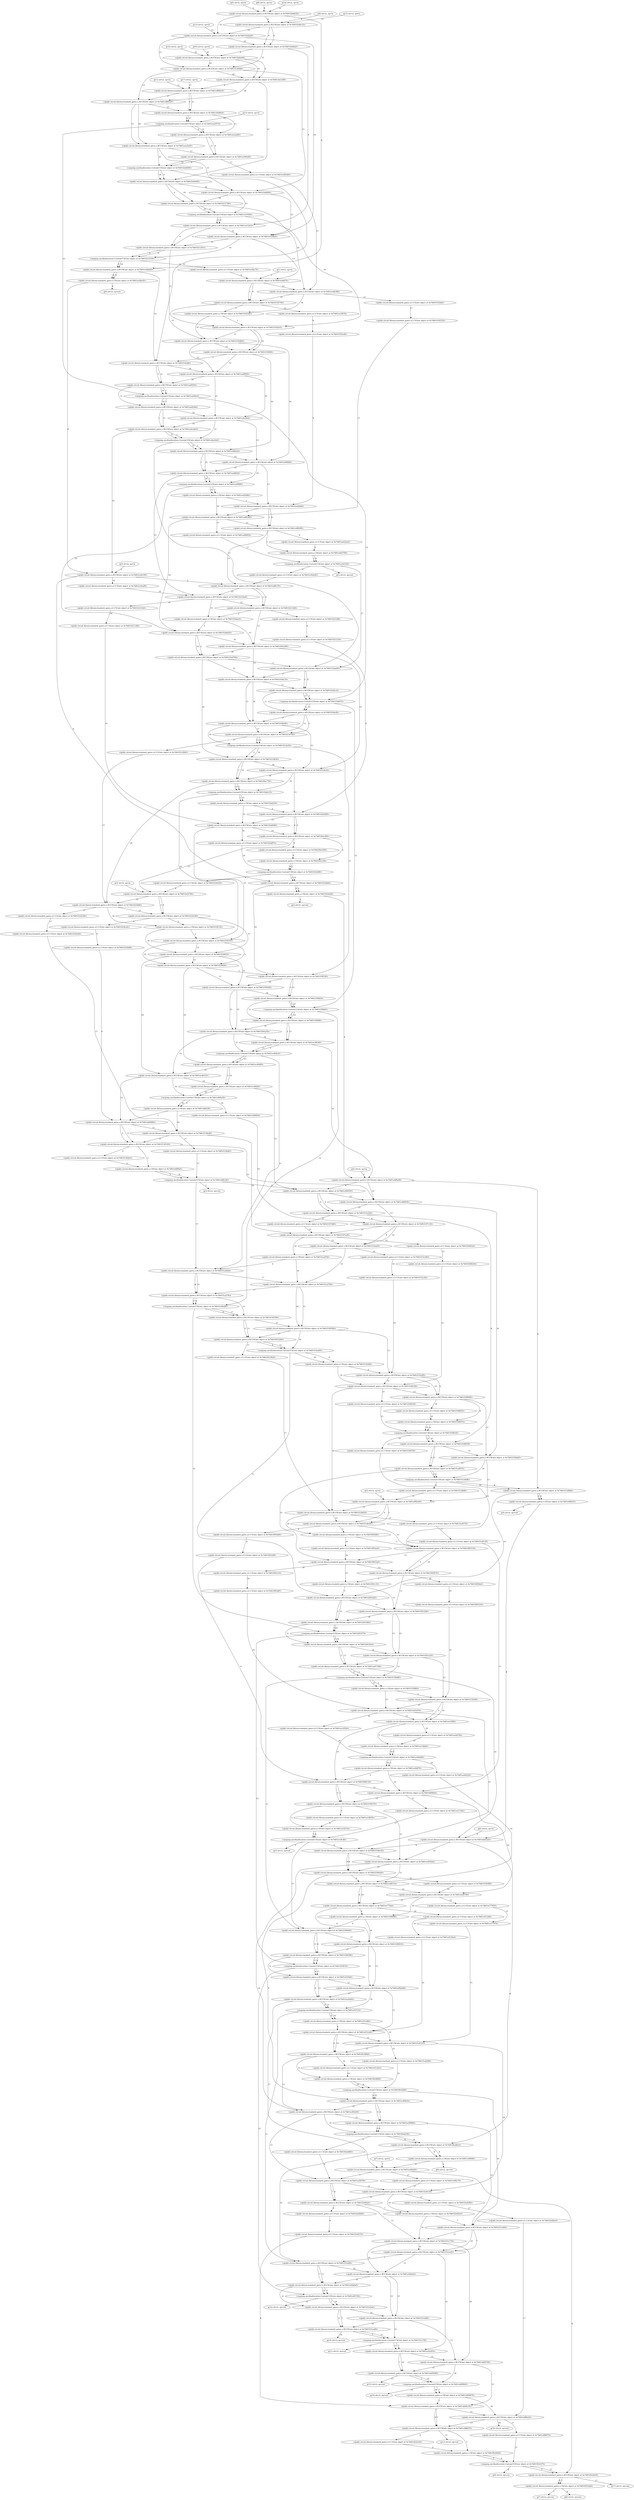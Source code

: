 digraph G {
0 [label="q(0) (d=2), op=in", qubits="0", matrix="None", ancilla=false];
1 [label="q(1) (d=2), op=in", qubits="1", matrix="None", ancilla=false];
2 [label="q(2) (d=2), op=in", qubits="2", matrix="None", ancilla=false];
3 [label="q(3) (d=2), op=in", qubits="3", matrix="None", ancilla=false];
4 [label="q(4) (d=2), op=in", qubits="4", matrix="None", ancilla=false];
5 [label="q(5) (d=2), op=in", qubits="5", matrix="None", ancilla=false];
6 [label="q(6) (d=2), op=in", qubits="6", matrix="None", ancilla=false];
7 [label="q(7) (d=2), op=in", qubits="7", matrix="None", ancilla=false];
8 [label="q(8) (d=2), op=in", qubits="8", matrix="None", ancilla=false];
9 [label="q(9) (d=2), op=in", qubits="9", matrix="None", ancilla=false];
10 [label="q(10) (d=2), op=in", qubits="10", matrix="None", ancilla=false];
11 [label="q(11) (d=2), op=in", qubits="11", matrix="None", ancilla=false];
12 [label="q(12) (d=2), op=in", qubits="12", matrix="None", ancilla=false];
13 [label="q(13) (d=2), op=in", qubits="13", matrix="None", ancilla=false];
14 [label="q(14) (d=2), op=in", qubits="14", matrix="None", ancilla=true];
15 [label="q(15) (d=2), op=in", qubits="15", matrix="None", ancilla=true];
16 [label="q(16) (d=2), op=in", qubits="16", matrix="None", ancilla=true];
17 [label="q(17) (d=2), op=in", qubits="17", matrix="None", ancilla=true];
18 [label="<qiskit.circuit.library.standard_gates.x.RCCXGate object at 0x7fd01f2d4b50>", qubits="0,8,14", matrix="[[0, 1], [-1, 0]]"];
19 [label="<qiskit.circuit.library.standard_gates.x.RCCXGate object at 0x7fd01f2d4c10>", qubits="0,9,15", matrix="[[0, 1], [-1, 0]]"];
20 [label="<qiskit.circuit.library.standard_gates.x.RCCXGate object at 0x7fd01f2d4af0>", qubits="14,15,13", matrix="[[0, 1], [-1, 0]]"];
21 [label="<qiskit.circuit.library.standard_gates.x.RCCXGate object at 0x7fd01f2d4fa0>", qubits="0,9,15", matrix="[[0, 1], [-1, 0]]"];
22 [label="<qiskit.circuit.library.standard_gates.x.RCCXGate object at 0x7fd01f2d4a00>", qubits="0,10,16", matrix="[[0, 1], [-1, 0]]"];
23 [label="<qiskit.circuit.library.standard_gates.x.RCCXGate object at 0x7fd01f1309d0>", qubits="15,16,13", matrix="[[0, 1], [-1, 0]]"];
24 [label="<qiskit.circuit.library.standard_gates.x.RCCXGate object at 0x7fd01efa1280>", qubits="0,10,16", matrix="[[0, 1], [-1, 0]]"];
25 [label="<qiskit.circuit.library.standard_gates.x.RCCXGate object at 0x7fd01ef804c0>", qubits="0,11,17", matrix="[[0, 1], [-1, 0]]"];
26 [label="<qiskit.circuit.library.standard_gates.x.RCCXGate object at 0x7fd01ef802e0>", qubits="16,17,13", matrix="[[0, 1], [-1, 0]]"];
27 [label="<qiskit.circuit.library.standard_gates.x.RCCXGate object at 0x7fd01e9af8e0>", qubits="0,11,17", matrix="[[0, 1], [-1, 0]]"];
28 [label="<unqomp.ancillaallocation.CustomCCXGate object at 0x7fd01eea2070>", qubits="0,17,12", matrix="[[0, 1], [1, 0]]"];
29 [label="<qiskit.circuit.library.standard_gates.x.RCCXGate object at 0x7fd01eea2a90>", qubits="0,11,17", matrix="[[0, 1], [-1, 0]]"];
30 [label="<qiskit.circuit.library.standard_gates.x.RCCXGate object at 0x7fd01eea2b50>", qubits="16,17,13", matrix="[[0, 1], [-1, 0]]"];
31 [label="<qiskit.circuit.library.standard_gates.x.RCCXGate object at 0x7fd01ee963d0>", qubits="0,11,17", matrix="[[0, 1], [-1, 0]]"];
32 [label="<qiskit.circuit.library.standard_gates.u3.U3Gate object at 0x7fd01ee965b0>", qubits="17", matrix="[[0, 1], [1, 0]]"];
33 [label="<unqomp.ancillaallocation.CustomCCXGate object at 0x7fd01f2d4490>", qubits="0,16,11", matrix="[[0, 1], [1, 0]]"];
34 [label="<qiskit.circuit.library.standard_gates.x.RCCXGate object at 0x7fd01f2d49d0>", qubits="0,10,16", matrix="[[0, 1], [-1, 0]]"];
35 [label="<qiskit.circuit.library.standard_gates.x.RCCXGate object at 0x7fd01f2d4b80>", qubits="15,16,13", matrix="[[0, 1], [-1, 0]]"];
36 [label="<qiskit.circuit.library.standard_gates.x.RCCXGate object at 0x7fd01f212790>", qubits="0,10,16", matrix="[[0, 1], [-1, 0]]"];
37 [label="<unqomp.ancillaallocation.CustomCCXGate object at 0x7fd01ee55940>", qubits="0,15,10", matrix="[[0, 1], [1, 0]]"];
38 [label="<qiskit.circuit.library.standard_gates.x.RCCXGate object at 0x7fd01ee55dc0>", qubits="0,9,15", matrix="[[0, 1], [-1, 0]]"];
39 [label="<qiskit.circuit.library.standard_gates.x.RCCXGate object at 0x7fd01ee558e0>", qubits="14,15,13", matrix="[[0, 1], [-1, 0]]"];
40 [label="<qiskit.circuit.library.standard_gates.x.RCCXGate object at 0x7fd01f212f10>", qubits="0,9,15", matrix="[[0, 1], [-1, 0]]"];
41 [label="<unqomp.ancillaallocation.CustomCCXGate object at 0x7fd01f212550>", qubits="0,14,9", matrix="[[0, 1], [1, 0]]"];
42 [label="<qiskit.circuit.library.standard_gates.u3.U3Gate object at 0x7fd01ee4bc70>", qubits="9", matrix="[[0, 1], [1, 0]]"];
43 [label="<qiskit.circuit.library.standard_gates.x.RCCXGate object at 0x7fd01ee4b640>", qubits="0,8,14", matrix="[[0, 1], [-1, 0]]"];
44 [label="<qiskit.circuit.library.standard_gates.x.CXGate object at 0x7fd01ee4be20>", qubits="0,8", matrix="[[0, 1], [1, 0]]"];
45 [label="<qiskit.circuit.library.standard_gates.x.RCCXGate object at 0x7fd01ee4bf70>", qubits="1,9,13", matrix="[[0, 1], [-1, 0]]"];
46 [label="<qiskit.circuit.library.standard_gates.x.RCCXGate object at 0x7fd01ee4b580>", qubits="17,13,16", matrix="[[0, 1], [-1, 0]]"];
47 [label="<qiskit.circuit.library.standard_gates.u3.U3Gate object at 0x7fd01f192fa0>", qubits="17", matrix="[[0, 1], [1, 0]]"];
48 [label="<qiskit.circuit.library.standard_gates.u3.U3Gate object at 0x7fd01f192520>", qubits="17", matrix="[[0, 1], [1, 0]]"];
49 [label="<qiskit.circuit.library.standard_gates.x.RCCXGate object at 0x7fd01f192700>", qubits="1,9,13", matrix="[[0, 1], [-1, 0]]"];
50 [label="<qiskit.circuit.library.standard_gates.u3.U3Gate object at 0x7fd01ea1f070>", qubits="9", matrix="[[0, 1], [1, 0]]"];
51 [label="<qiskit.circuit.library.standard_gates.u3.U3Gate object at 0x7fd01f192cd0>", qubits="9", matrix="[[0, 1], [1, 0]]"];
52 [label="<qiskit.circuit.library.standard_gates.x.CXGate object at 0x7fd01f1923a0>", qubits="1,16", matrix="[[0, 1], [1, 0]]"];
53 [label="<qiskit.circuit.library.standard_gates.x.RCCXGate object at 0x7fd01f192dc0>", qubits="1,10,15", matrix="[[0, 1], [-1, 0]]"];
54 [label="<qiskit.circuit.library.standard_gates.x.RCCXGate object at 0x7fd01f1928b0>", qubits="16,15,13", matrix="[[0, 1], [-1, 0]]"];
55 [label="<qiskit.circuit.library.standard_gates.x.RCCXGate object at 0x7fd01f192fd0>", qubits="1,10,15", matrix="[[0, 1], [-1, 0]]"];
56 [label="<qiskit.circuit.library.standard_gates.x.RCCXGate object at 0x7fd01f192df0>", qubits="1,11,14", matrix="[[0, 1], [-1, 0]]"];
57 [label="<qiskit.circuit.library.standard_gates.x.RCCXGate object at 0x7fd01ea0f850>", qubits="15,14,13", matrix="[[0, 1], [-1, 0]]"];
58 [label="<qiskit.circuit.library.standard_gates.x.RCCXGate object at 0x7fd01ea0f550>", qubits="1,11,14", matrix="[[0, 1], [-1, 0]]"];
59 [label="<unqomp.ancillaallocation.CustomCCXGate object at 0x7fd01ea0fdc0>", qubits="1,14,12", matrix="[[0, 1], [1, 0]]"];
60 [label="<qiskit.circuit.library.standard_gates.x.RCCXGate object at 0x7fd01ea0f3d0>", qubits="1,11,14", matrix="[[0, 1], [-1, 0]]"];
61 [label="<qiskit.circuit.library.standard_gates.x.RCCXGate object at 0x7fd01edec6a0>", qubits="15,14,13", matrix="[[0, 1], [-1, 0]]"];
62 [label="<qiskit.circuit.library.standard_gates.x.RCCXGate object at 0x7fd01edec8e0>", qubits="1,11,14", matrix="[[0, 1], [-1, 0]]"];
63 [label="<unqomp.ancillaallocation.CustomCCXGate object at 0x7fd01edec0a0>", qubits="1,15,11", matrix="[[0, 1], [1, 0]]"];
64 [label="<qiskit.circuit.library.standard_gates.x.RCCXGate object at 0x7fd01eb8fe20>", qubits="1,10,15", matrix="[[0, 1], [-1, 0]]"];
65 [label="<qiskit.circuit.library.standard_gates.x.RCCXGate object at 0x7fd01eb8fb80>", qubits="16,15,13", matrix="[[0, 1], [-1, 0]]"];
66 [label="<qiskit.circuit.library.standard_gates.x.RCCXGate object at 0x7fd01ea0f820>", qubits="1,10,15", matrix="[[0, 1], [-1, 0]]"];
67 [label="<unqomp.ancillaallocation.CustomCCXGate object at 0x7fd01ea0f880>", qubits="1,16,10", matrix="[[0, 1], [1, 0]]"];
68 [label="<qiskit.circuit.library.standard_gates.x.CXGate object at 0x7fd01ee62b80>", qubits="1,16", matrix="[[0, 1], [1, 0]]"];
69 [label="<qiskit.circuit.library.standard_gates.x.RCCXGate object at 0x7fd01ee62bb0>", qubits="1,9,13", matrix="[[0, 1], [-1, 0]]"];
70 [label="<qiskit.circuit.library.standard_gates.x.RCCXGate object at 0x7fd01edf6340>", qubits="17,13,16", matrix="[[0, 1], [-1, 0]]"];
71 [label="<qiskit.circuit.library.standard_gates.u3.U3Gate object at 0x7fd01edf6850>", qubits="17", matrix="[[0, 1], [1, 0]]"];
72 [label="<qiskit.circuit.library.standard_gates.x.RCCXGate object at 0x7fd01edf6280>", qubits="1,9,13", matrix="[[0, 1], [-1, 0]]"];
73 [label="<qiskit.circuit.library.standard_gates.u3.U3Gate object at 0x7fd01ee62ee0>", qubits="9", matrix="[[0, 1], [1, 0]]"];
74 [label="<qiskit.circuit.library.standard_gates.x.CXGate object at 0x7fd01ee62700>", qubits="1,9", matrix="[[0, 1], [1, 0]]"];
75 [label="<unqomp.ancillaallocation.CustomCCXGate object at 0x7fd01ec0e520>", qubits="1,17,9", matrix="[[0, 1], [1, 0]]"];
76 [label="<qiskit.circuit.library.standard_gates.u3.U3Gate object at 0x7fd01ec0eb20>", qubits="9", matrix="[[0, 1], [1, 0]]"];
77 [label="<qiskit.circuit.library.standard_gates.x.RCCXGate object at 0x7fd01ec0e1f0>", qubits="2,8,14", matrix="[[0, 1], [-1, 0]]"];
78 [label="<qiskit.circuit.library.standard_gates.u3.U3Gate object at 0x7fd01ec0eaf0>", qubits="14", matrix="[[0, 1], [1, 0]]"];
79 [label="<qiskit.circuit.library.standard_gates.x.RCCXGate object at 0x7fd01edf6c70>", qubits="2,9,13", matrix="[[0, 1], [-1, 0]]"];
80 [label="<qiskit.circuit.library.standard_gates.x.RCCXGate object at 0x7fd01f2216a0>", qubits="14,13,15", matrix="[[0, 1], [-1, 0]]"];
81 [label="<qiskit.circuit.library.standard_gates.u3.U3Gate object at 0x7fd01f2215e0>", qubits="14", matrix="[[0, 1], [1, 0]]"];
82 [label="<qiskit.circuit.library.standard_gates.u3.U3Gate object at 0x7fd01f221340>", qubits="14", matrix="[[0, 1], [1, 0]]"];
83 [label="<qiskit.circuit.library.standard_gates.x.RCCXGate object at 0x7fd01f2213d0>", qubits="2,9,13", matrix="[[0, 1], [-1, 0]]"];
84 [label="<qiskit.circuit.library.standard_gates.u3.U3Gate object at 0x7fd01f221df0>", qubits="9", matrix="[[0, 1], [1, 0]]"];
85 [label="<qiskit.circuit.library.standard_gates.u3.U3Gate object at 0x7fd01f221250>", qubits="9", matrix="[[0, 1], [1, 0]]"];
86 [label="<qiskit.circuit.library.standard_gates.x.CXGate object at 0x7fd01f1bdac0>", qubits="2,15", matrix="[[0, 1], [1, 0]]"];
87 [label="<qiskit.circuit.library.standard_gates.x.RCCXGate object at 0x7fd01f1bdb20>", qubits="2,10,16", matrix="[[0, 1], [-1, 0]]"];
88 [label="<qiskit.circuit.library.standard_gates.x.RCCXGate object at 0x7fd01f20a580>", qubits="15,16,13", matrix="[[0, 1], [-1, 0]]"];
89 [label="<qiskit.circuit.library.standard_gates.x.RCCXGate object at 0x7fd01f1bd700>", qubits="2,10,16", matrix="[[0, 1], [-1, 0]]"];
90 [label="<qiskit.circuit.library.standard_gates.x.RCCXGate object at 0x7fd01f1bda90>", qubits="2,11,17", matrix="[[0, 1], [-1, 0]]"];
91 [label="<qiskit.circuit.library.standard_gates.x.RCCXGate object at 0x7fd01f1bdc10>", qubits="16,17,13", matrix="[[0, 1], [-1, 0]]"];
92 [label="<qiskit.circuit.library.standard_gates.x.RCCXGate object at 0x7fd01f1bd1c0>", qubits="2,11,17", matrix="[[0, 1], [-1, 0]]"];
93 [label="<unqomp.ancillaallocation.CustomCCXGate object at 0x7fd01f1fd970>", qubits="2,17,12", matrix="[[0, 1], [1, 0]]"];
94 [label="<qiskit.circuit.library.standard_gates.x.RCCXGate object at 0x7fd01f1fdc40>", qubits="2,11,17", matrix="[[0, 1], [-1, 0]]"];
95 [label="<qiskit.circuit.library.standard_gates.x.RCCXGate object at 0x7fd01f1fda00>", qubits="16,17,13", matrix="[[0, 1], [-1, 0]]"];
96 [label="<qiskit.circuit.library.standard_gates.x.RCCXGate object at 0x7fd01f21d760>", qubits="2,11,17", matrix="[[0, 1], [-1, 0]]"];
97 [label="<qiskit.circuit.library.standard_gates.u3.U3Gate object at 0x7fd01f21d940>", qubits="17", matrix="[[0, 1], [1, 0]]"];
98 [label="<unqomp.ancillaallocation.CustomCCXGate object at 0x7fd01f21da30>", qubits="2,16,11", matrix="[[0, 1], [1, 0]]"];
99 [label="<qiskit.circuit.library.standard_gates.x.RCCXGate object at 0x7fd01f21db50>", qubits="2,10,16", matrix="[[0, 1], [-1, 0]]"];
100 [label="<qiskit.circuit.library.standard_gates.x.RCCXGate object at 0x7fd01f21de20>", qubits="15,16,13", matrix="[[0, 1], [-1, 0]]"];
101 [label="<qiskit.circuit.library.standard_gates.x.RCCXGate object at 0x7fd01f0ec730>", qubits="2,10,16", matrix="[[0, 1], [-1, 0]]"];
102 [label="<unqomp.ancillaallocation.CustomCCXGate object at 0x7fd01f2ddc10>", qubits="2,15,10", matrix="[[0, 1], [1, 0]]"];
103 [label="<qiskit.circuit.library.standard_gates.x.CXGate object at 0x7fd01f2dd250>", qubits="2,15", matrix="[[0, 1], [1, 0]]"];
104 [label="<qiskit.circuit.library.standard_gates.x.RCCXGate object at 0x7fd01f2dd280>", qubits="2,9,13", matrix="[[0, 1], [-1, 0]]"];
105 [label="<qiskit.circuit.library.standard_gates.x.RCCXGate object at 0x7fd01f2dd940>", qubits="14,13,15", matrix="[[0, 1], [-1, 0]]"];
106 [label="<qiskit.circuit.library.standard_gates.u3.U3Gate object at 0x7fd01f2ddf70>", qubits="14", matrix="[[0, 1], [1, 0]]"];
107 [label="<qiskit.circuit.library.standard_gates.x.RCCXGate object at 0x7fd01f0ec460>", qubits="2,9,13", matrix="[[0, 1], [-1, 0]]"];
108 [label="<qiskit.circuit.library.standard_gates.u3.U3Gate object at 0x7fd01f0ec040>", qubits="9", matrix="[[0, 1], [1, 0]]"];
109 [label="<qiskit.circuit.library.standard_gates.x.CXGate object at 0x7fd01f0ece50>", qubits="2,9", matrix="[[0, 1], [1, 0]]"];
110 [label="<unqomp.ancillaallocation.CustomCCXGate object at 0x7fd01f224280>", qubits="2,14,9", matrix="[[0, 1], [1, 0]]"];
111 [label="<qiskit.circuit.library.standard_gates.u3.U3Gate object at 0x7fd01f224220>", qubits="9", matrix="[[0, 1], [1, 0]]"];
112 [label="<qiskit.circuit.library.standard_gates.x.RCCXGate object at 0x7fd01f224bb0>", qubits="2,8,14", matrix="[[0, 1], [-1, 0]]"];
113 [label="<qiskit.circuit.library.standard_gates.x.CXGate object at 0x7fd01f224af0>", qubits="2,8", matrix="[[0, 1], [1, 0]]"];
114 [label="<qiskit.circuit.library.standard_gates.x.RCCXGate object at 0x7fd01f224760>", qubits="3,9,13", matrix="[[0, 1], [-1, 0]]"];
115 [label="<qiskit.circuit.library.standard_gates.x.RCCXGate object at 0x7fd01f224f40>", qubits="17,13,16", matrix="[[0, 1], [-1, 0]]"];
116 [label="<qiskit.circuit.library.standard_gates.u3.U3Gate object at 0x7fd01f224160>", qubits="17", matrix="[[0, 1], [1, 0]]"];
117 [label="<qiskit.circuit.library.standard_gates.u3.U3Gate object at 0x7fd01f224eb0>", qubits="17", matrix="[[0, 1], [1, 0]]"];
118 [label="<qiskit.circuit.library.standard_gates.x.RCCXGate object at 0x7fd01f224190>", qubits="3,9,13", matrix="[[0, 1], [-1, 0]]"];
119 [label="<qiskit.circuit.library.standard_gates.u3.U3Gate object at 0x7fd01f224ca0>", qubits="9", matrix="[[0, 1], [1, 0]]"];
120 [label="<qiskit.circuit.library.standard_gates.u3.U3Gate object at 0x7fd01f224df0>", qubits="9", matrix="[[0, 1], [1, 0]]"];
121 [label="<qiskit.circuit.library.standard_gates.x.CXGate object at 0x7fd01f1f9130>", qubits="3,16", matrix="[[0, 1], [1, 0]]"];
122 [label="<qiskit.circuit.library.standard_gates.x.RCCXGate object at 0x7fd01f1f9310>", qubits="3,10,15", matrix="[[0, 1], [-1, 0]]"];
123 [label="<qiskit.circuit.library.standard_gates.x.RCCXGate object at 0x7fd01f1f9f10>", qubits="16,15,13", matrix="[[0, 1], [-1, 0]]"];
124 [label="<qiskit.circuit.library.standard_gates.x.RCCXGate object at 0x7fd01f1f9400>", qubits="3,10,15", matrix="[[0, 1], [-1, 0]]"];
125 [label="<qiskit.circuit.library.standard_gates.x.RCCXGate object at 0x7fd01f1f9190>", qubits="3,11,14", matrix="[[0, 1], [-1, 0]]"];
126 [label="<qiskit.circuit.library.standard_gates.x.RCCXGate object at 0x7fd01f1f9340>", qubits="15,14,13", matrix="[[0, 1], [-1, 0]]"];
127 [label="<qiskit.circuit.library.standard_gates.x.RCCXGate object at 0x7fd01f1f9430>", qubits="3,11,14", matrix="[[0, 1], [-1, 0]]"];
128 [label="<unqomp.ancillaallocation.CustomCCXGate object at 0x7fd01f1f9bb0>", qubits="3,14,12", matrix="[[0, 1], [1, 0]]"];
129 [label="<qiskit.circuit.library.standard_gates.x.RCCXGate object at 0x7fd01f1f9df0>", qubits="3,11,14", matrix="[[0, 1], [-1, 0]]"];
130 [label="<qiskit.circuit.library.standard_gates.x.RCCXGate object at 0x7fd01f292a30>", qubits="15,14,13", matrix="[[0, 1], [-1, 0]]"];
131 [label="<qiskit.circuit.library.standard_gates.x.RCCXGate object at 0x7fd01ec46340>", qubits="3,11,14", matrix="[[0, 1], [-1, 0]]"];
132 [label="<unqomp.ancillaallocation.CustomCCXGate object at 0x7fd01ec464c0>", qubits="3,15,11", matrix="[[0, 1], [1, 0]]"];
133 [label="<qiskit.circuit.library.standard_gates.x.RCCXGate object at 0x7fd01ec46df0>", qubits="3,10,15", matrix="[[0, 1], [-1, 0]]"];
134 [label="<qiskit.circuit.library.standard_gates.x.RCCXGate object at 0x7fd01ec46310>", qubits="16,15,13", matrix="[[0, 1], [-1, 0]]"];
135 [label="<qiskit.circuit.library.standard_gates.x.RCCXGate object at 0x7fd01ec46fa0>", qubits="3,10,15", matrix="[[0, 1], [-1, 0]]"];
136 [label="<unqomp.ancillaallocation.CustomCCXGate object at 0x7fd01efd9a30>", qubits="3,16,10", matrix="[[0, 1], [1, 0]]"];
137 [label="<qiskit.circuit.library.standard_gates.u3.U3Gate object at 0x7fd01efd9850>", qubits="10", matrix="[[0, 1], [1, 0]]"];
138 [label="<qiskit.circuit.library.standard_gates.x.CXGate object at 0x7fd01efd91f0>", qubits="3,16", matrix="[[0, 1], [1, 0]]"];
139 [label="<qiskit.circuit.library.standard_gates.x.RCCXGate object at 0x7fd01efd9460>", qubits="3,9,13", matrix="[[0, 1], [-1, 0]]"];
140 [label="<qiskit.circuit.library.standard_gates.x.RCCXGate object at 0x7fd01f158c40>", qubits="17,13,16", matrix="[[0, 1], [-1, 0]]"];
141 [label="<qiskit.circuit.library.standard_gates.u3.U3Gate object at 0x7fd01f158af0>", qubits="17", matrix="[[0, 1], [1, 0]]"];
142 [label="<qiskit.circuit.library.standard_gates.x.RCCXGate object at 0x7fd01f158100>", qubits="3,9,13", matrix="[[0, 1], [-1, 0]]"];
143 [label="<qiskit.circuit.library.standard_gates.u3.U3Gate object at 0x7fd01f130dc0>", qubits="9", matrix="[[0, 1], [1, 0]]"];
144 [label="<qiskit.circuit.library.standard_gates.x.CXGate object at 0x7fd01efd9fa0>", qubits="3,9", matrix="[[0, 1], [1, 0]]"];
145 [label="<unqomp.ancillaallocation.CustomCCXGate object at 0x7fd01efd9c40>", qubits="3,17,9", matrix="[[0, 1], [1, 0]]"];
146 [label="<qiskit.circuit.library.standard_gates.x.RCCXGate object at 0x7fd01efd9a00>", qubits="4,8,14", matrix="[[0, 1], [-1, 0]]"];
147 [label="<qiskit.circuit.library.standard_gates.x.RCCXGate object at 0x7fd01efd9550>", qubits="4,9,15", matrix="[[0, 1], [-1, 0]]"];
148 [label="<qiskit.circuit.library.standard_gates.x.RCCXGate object at 0x7fd01efd9430>", qubits="14,15,13", matrix="[[0, 1], [-1, 0]]"];
149 [label="<qiskit.circuit.library.standard_gates.x.RCCXGate object at 0x7fd01f15e5b0>", qubits="4,9,15", matrix="[[0, 1], [-1, 0]]"];
150 [label="<qiskit.circuit.library.standard_gates.u3.U3Gate object at 0x7fd01f197d00>", qubits="15", matrix="[[0, 1], [1, 0]]"];
151 [label="<qiskit.circuit.library.standard_gates.x.RCCXGate object at 0x7fd01f197130>", qubits="4,10,13", matrix="[[0, 1], [-1, 0]]"];
152 [label="<qiskit.circuit.library.standard_gates.x.RCCXGate object at 0x7fd01f197a30>", qubits="15,13,16", matrix="[[0, 1], [-1, 0]]"];
153 [label="<qiskit.circuit.library.standard_gates.u3.U3Gate object at 0x7fd01f2085e0>", qubits="15", matrix="[[0, 1], [1, 0]]"];
154 [label="<qiskit.circuit.library.standard_gates.u3.U3Gate object at 0x7fd01f208220>", qubits="15", matrix="[[0, 1], [1, 0]]"];
155 [label="<qiskit.circuit.library.standard_gates.x.RCCXGate object at 0x7fd01f15edc0>", qubits="4,10,13", matrix="[[0, 1], [-1, 0]]"];
156 [label="<qiskit.circuit.library.standard_gates.u3.U3Gate object at 0x7fd01f15e340>", qubits="10", matrix="[[0, 1], [1, 0]]"];
157 [label="<qiskit.circuit.library.standard_gates.u3.U3Gate object at 0x7fd01f15ec40>", qubits="10", matrix="[[0, 1], [1, 0]]"];
158 [label="<qiskit.circuit.library.standard_gates.x.CXGate object at 0x7fd01f1a2550>", qubits="4,16", matrix="[[0, 1], [1, 0]]"];
159 [label="<qiskit.circuit.library.standard_gates.x.RCCXGate object at 0x7fd01f1a2820>", qubits="4,11,17", matrix="[[0, 1], [-1, 0]]"];
160 [label="<qiskit.circuit.library.standard_gates.x.RCCXGate object at 0x7fd01f1a2700>", qubits="16,17,13", matrix="[[0, 1], [-1, 0]]"];
161 [label="<qiskit.circuit.library.standard_gates.x.RCCXGate object at 0x7fd01f1a27f0>", qubits="4,11,17", matrix="[[0, 1], [-1, 0]]"];
162 [label="<unqomp.ancillaallocation.CustomCCXGate object at 0x7fd01f140e80>", qubits="4,17,12", matrix="[[0, 1], [1, 0]]"];
163 [label="<qiskit.circuit.library.standard_gates.x.RCCXGate object at 0x7fd01f140160>", qubits="4,11,17", matrix="[[0, 1], [-1, 0]]"];
164 [label="<qiskit.circuit.library.standard_gates.x.RCCXGate object at 0x7fd01f1405b0>", qubits="16,17,13", matrix="[[0, 1], [-1, 0]]"];
165 [label="<qiskit.circuit.library.standard_gates.x.RCCXGate object at 0x7fd01f0332b0>", qubits="4,11,17", matrix="[[0, 1], [-1, 0]]"];
166 [label="<qiskit.circuit.library.standard_gates.u3.U3Gate object at 0x7fd01f033820>", qubits="17", matrix="[[0, 1], [1, 0]]"];
167 [label="<unqomp.ancillaallocation.CustomCCXGate object at 0x7fd01f142a00>", qubits="4,16,11", matrix="[[0, 1], [1, 0]]"];
168 [label="<qiskit.circuit.library.standard_gates.x.CXGate object at 0x7fd01f142fd0>", qubits="4,16", matrix="[[0, 1], [1, 0]]"];
169 [label="<qiskit.circuit.library.standard_gates.x.RCCXGate object at 0x7fd01f142df0>", qubits="4,10,13", matrix="[[0, 1], [-1, 0]]"];
170 [label="<qiskit.circuit.library.standard_gates.x.RCCXGate object at 0x7fd01f168160>", qubits="15,13,16", matrix="[[0, 1], [-1, 0]]"];
171 [label="<qiskit.circuit.library.standard_gates.u3.U3Gate object at 0x7fd01f168550>", qubits="15", matrix="[[0, 1], [1, 0]]"];
172 [label="<qiskit.circuit.library.standard_gates.x.RCCXGate object at 0x7fd01f168940>", qubits="4,10,13", matrix="[[0, 1], [-1, 0]]"];
173 [label="<qiskit.circuit.library.standard_gates.u3.U3Gate object at 0x7fd01f168850>", qubits="10", matrix="[[0, 1], [1, 0]]"];
174 [label="<qiskit.circuit.library.standard_gates.x.CXGate object at 0x7fd01f168970>", qubits="4,10", matrix="[[0, 1], [1, 0]]"];
175 [label="<unqomp.ancillaallocation.CustomCCXGate object at 0x7fd01f168e50>", qubits="4,15,10", matrix="[[0, 1], [1, 0]]"];
176 [label="<qiskit.circuit.library.standard_gates.u3.U3Gate object at 0x7fd01f1687f0>", qubits="10", matrix="[[0, 1], [1, 0]]"];
177 [label="<qiskit.circuit.library.standard_gates.x.RCCXGate object at 0x7fd01f168430>", qubits="4,9,15", matrix="[[0, 1], [-1, 0]]"];
178 [label="<qiskit.circuit.library.standard_gates.x.RCCXGate object at 0x7fd01f168a60>", qubits="14,15,13", matrix="[[0, 1], [-1, 0]]"];
179 [label="<qiskit.circuit.library.standard_gates.x.RCCXGate object at 0x7fd01f1a9070>", qubits="4,9,15", matrix="[[0, 1], [-1, 0]]"];
180 [label="<unqomp.ancillaallocation.CustomCCXGate object at 0x7fd01f12db80>", qubits="4,14,9", matrix="[[0, 1], [1, 0]]"];
181 [label="<qiskit.circuit.library.standard_gates.u3.U3Gate object at 0x7fd01f12dfd0>", qubits="9", matrix="[[0, 1], [1, 0]]"];
182 [label="<qiskit.circuit.library.standard_gates.x.RCCXGate object at 0x7fd01f12d8b0>", qubits="4,8,14", matrix="[[0, 1], [-1, 0]]"];
183 [label="<qiskit.circuit.library.standard_gates.x.CXGate object at 0x7fd01ef6bf10>", qubits="4,8", matrix="[[0, 1], [1, 0]]"];
184 [label="<qiskit.circuit.library.standard_gates.x.RCCXGate object at 0x7fd01ef6beb0>", qubits="5,9,13", matrix="[[0, 1], [-1, 0]]"];
185 [label="<qiskit.circuit.library.standard_gates.x.RCCXGate object at 0x7fd01f158d30>", qubits="17,13,16", matrix="[[0, 1], [-1, 0]]"];
186 [label="<qiskit.circuit.library.standard_gates.u3.U3Gate object at 0x7fd01f1a9370>", qubits="17", matrix="[[0, 1], [1, 0]]"];
187 [label="<qiskit.circuit.library.standard_gates.u3.U3Gate object at 0x7fd01f1a9130>", qubits="17", matrix="[[0, 1], [1, 0]]"];
188 [label="<qiskit.circuit.library.standard_gates.x.RCCXGate object at 0x7fd01f1a9cd0>", qubits="5,9,13", matrix="[[0, 1], [-1, 0]]"];
189 [label="<qiskit.circuit.library.standard_gates.u3.U3Gate object at 0x7fd01f0f3bb0>", qubits="9", matrix="[[0, 1], [1, 0]]"];
190 [label="<qiskit.circuit.library.standard_gates.u3.U3Gate object at 0x7fd01f0f3a90>", qubits="9", matrix="[[0, 1], [1, 0]]"];
191 [label="<qiskit.circuit.library.standard_gates.x.CXGate object at 0x7fd01f0f3fd0>", qubits="5,16", matrix="[[0, 1], [1, 0]]"];
192 [label="<qiskit.circuit.library.standard_gates.u3.U3Gate object at 0x7fd01f0f3ee0>", qubits="16", matrix="[[0, 1], [1, 0]]"];
193 [label="<qiskit.circuit.library.standard_gates.x.RCCXGate object at 0x7fd01f0f3130>", qubits="5,10,13", matrix="[[0, 1], [-1, 0]]"];
194 [label="<qiskit.circuit.library.standard_gates.x.RCCXGate object at 0x7fd01f0f33a0>", qubits="16,13,15", matrix="[[0, 1], [-1, 0]]"];
195 [label="<qiskit.circuit.library.standard_gates.u3.U3Gate object at 0x7fd01f0f3c10>", qubits="16", matrix="[[0, 1], [1, 0]]"];
196 [label="<qiskit.circuit.library.standard_gates.u3.U3Gate object at 0x7fd01f0f3af0>", qubits="16", matrix="[[0, 1], [1, 0]]"];
197 [label="<qiskit.circuit.library.standard_gates.x.RCCXGate object at 0x7fd01f0f3970>", qubits="5,10,13", matrix="[[0, 1], [-1, 0]]"];
198 [label="<qiskit.circuit.library.standard_gates.u3.U3Gate object at 0x7fd01f0f36a0>", qubits="10", matrix="[[0, 1], [1, 0]]"];
199 [label="<qiskit.circuit.library.standard_gates.u3.U3Gate object at 0x7fd01f0f3250>", qubits="10", matrix="[[0, 1], [1, 0]]"];
200 [label="<qiskit.circuit.library.standard_gates.x.CXGate object at 0x7fd01f291c10>", qubits="5,15", matrix="[[0, 1], [1, 0]]"];
201 [label="<qiskit.circuit.library.standard_gates.x.RCCXGate object at 0x7fd01f291b20>", qubits="5,11,14", matrix="[[0, 1], [-1, 0]]"];
202 [label="<qiskit.circuit.library.standard_gates.x.RCCXGate object at 0x7fd01f291430>", qubits="15,14,13", matrix="[[0, 1], [-1, 0]]"];
203 [label="<qiskit.circuit.library.standard_gates.x.RCCXGate object at 0x7fd01f291940>", qubits="5,11,14", matrix="[[0, 1], [-1, 0]]"];
204 [label="<unqomp.ancillaallocation.CustomCCXGate object at 0x7fd01f261670>", qubits="5,14,12", matrix="[[0, 1], [1, 0]]"];
205 [label="<qiskit.circuit.library.standard_gates.x.RCCXGate object at 0x7fd01f261be0>", qubits="5,11,14", matrix="[[0, 1], [-1, 0]]"];
206 [label="<qiskit.circuit.library.standard_gates.x.RCCXGate object at 0x7fd01f261a30>", qubits="15,14,13", matrix="[[0, 1], [-1, 0]]"];
207 [label="<qiskit.circuit.library.standard_gates.x.RCCXGate object at 0x7fd01ee01790>", qubits="5,11,14", matrix="[[0, 1], [-1, 0]]"];
208 [label="<unqomp.ancillaallocation.CustomCCXGate object at 0x7fd01f150b80>", qubits="5,15,11", matrix="[[0, 1], [1, 0]]"];
209 [label="<qiskit.circuit.library.standard_gates.x.CXGate object at 0x7fd01f1508b0>", qubits="5,15", matrix="[[0, 1], [1, 0]]"];
210 [label="<qiskit.circuit.library.standard_gates.x.RCCXGate object at 0x7fd01f150340>", qubits="5,10,13", matrix="[[0, 1], [-1, 0]]"];
211 [label="<qiskit.circuit.library.standard_gates.x.RCCXGate object at 0x7fd01ee01670>", qubits="16,13,15", matrix="[[0, 1], [-1, 0]]"];
212 [label="<qiskit.circuit.library.standard_gates.u3.U3Gate object at 0x7fd01ee165b0>", qubits="16", matrix="[[0, 1], [1, 0]]"];
213 [label="<qiskit.circuit.library.standard_gates.x.RCCXGate object at 0x7fd01ee16f40>", qubits="5,10,13", matrix="[[0, 1], [-1, 0]]"];
214 [label="<qiskit.circuit.library.standard_gates.u3.U3Gate object at 0x7fd01ee0d760>", qubits="10", matrix="[[0, 1], [1, 0]]"];
215 [label="<qiskit.circuit.library.standard_gates.x.CXGate object at 0x7fd01ee16bb0>", qubits="5,10", matrix="[[0, 1], [1, 0]]"];
216 [label="<unqomp.ancillaallocation.CustomCCXGate object at 0x7fd01ee6d6d0>", qubits="5,16,10", matrix="[[0, 1], [1, 0]]"];
217 [label="<qiskit.circuit.library.standard_gates.u3.U3Gate object at 0x7fd01ee6d220>", qubits="10", matrix="[[0, 1], [1, 0]]"];
218 [label="<qiskit.circuit.library.standard_gates.x.CXGate object at 0x7fd01ee6df70>", qubits="5,16", matrix="[[0, 1], [1, 0]]"];
219 [label="<qiskit.circuit.library.standard_gates.x.RCCXGate object at 0x7fd01f0f9130>", qubits="5,9,13", matrix="[[0, 1], [-1, 0]]"];
220 [label="<qiskit.circuit.library.standard_gates.x.RCCXGate object at 0x7fd01f0f9850>", qubits="17,13,16", matrix="[[0, 1], [-1, 0]]"];
221 [label="<qiskit.circuit.library.standard_gates.u3.U3Gate object at 0x7fd01ee37eb0>", qubits="17", matrix="[[0, 1], [1, 0]]"];
222 [label="<qiskit.circuit.library.standard_gates.x.RCCXGate object at 0x7fd01f190370>", qubits="5,9,13", matrix="[[0, 1], [-1, 0]]"];
223 [label="<qiskit.circuit.library.standard_gates.u3.U3Gate object at 0x7fd01ee3fb50>", qubits="9", matrix="[[0, 1], [1, 0]]"];
224 [label="<qiskit.circuit.library.standard_gates.x.CXGate object at 0x7fd01ee3f310>", qubits="5,9", matrix="[[0, 1], [1, 0]]"];
225 [label="<unqomp.ancillaallocation.CustomCCXGate object at 0x7fd01ee3fc40>", qubits="5,17,9", matrix="[[0, 1], [1, 0]]"];
226 [label="<qiskit.circuit.library.standard_gates.x.RCCXGate object at 0x7fd01ebd52e0>", qubits="6,8,14", matrix="[[0, 1], [-1, 0]]"];
227 [label="<qiskit.circuit.library.standard_gates.x.RCCXGate object at 0x7fd01f190e50>", qubits="6,9,15", matrix="[[0, 1], [-1, 0]]"];
228 [label="<qiskit.circuit.library.standard_gates.x.RCCXGate object at 0x7fd01ee830a0>", qubits="14,15,13", matrix="[[0, 1], [-1, 0]]"];
229 [label="<qiskit.circuit.library.standard_gates.x.RCCXGate object at 0x7fd01f190eb0>", qubits="6,9,15", matrix="[[0, 1], [-1, 0]]"];
230 [label="<qiskit.circuit.library.standard_gates.u3.U3Gate object at 0x7fd01f1904f0>", qubits="15", matrix="[[0, 1], [1, 0]]"];
231 [label="<qiskit.circuit.library.standard_gates.x.RCCXGate object at 0x7fd01eed9310>", qubits="6,10,13", matrix="[[0, 1], [-1, 0]]"];
232 [label="<qiskit.circuit.library.standard_gates.x.RCCXGate object at 0x7fd01eed9700>", qubits="15,13,16", matrix="[[0, 1], [-1, 0]]"];
233 [label="<qiskit.circuit.library.standard_gates.u3.U3Gate object at 0x7fd01ee77850>", qubits="15", matrix="[[0, 1], [1, 0]]"];
234 [label="<qiskit.circuit.library.standard_gates.u3.U3Gate object at 0x7fd01ee77970>", qubits="15", matrix="[[0, 1], [1, 0]]"];
235 [label="<qiskit.circuit.library.standard_gates.x.RCCXGate object at 0x7fd01ee779a0>", qubits="6,10,13", matrix="[[0, 1], [-1, 0]]"];
236 [label="<qiskit.circuit.library.standard_gates.u3.U3Gate object at 0x7fd01ef15280>", qubits="10", matrix="[[0, 1], [1, 0]]"];
237 [label="<qiskit.circuit.library.standard_gates.u3.U3Gate object at 0x7fd01ef150a0>", qubits="10", matrix="[[0, 1], [1, 0]]"];
238 [label="<qiskit.circuit.library.standard_gates.x.CXGate object at 0x7fd01f186880>", qubits="6,16", matrix="[[0, 1], [1, 0]]"];
239 [label="<qiskit.circuit.library.standard_gates.x.RCCXGate object at 0x7fd01f186460>", qubits="6,11,17", matrix="[[0, 1], [-1, 0]]"];
240 [label="<qiskit.circuit.library.standard_gates.x.RCCXGate object at 0x7fd01f186910>", qubits="16,17,13", matrix="[[0, 1], [-1, 0]]"];
241 [label="<qiskit.circuit.library.standard_gates.x.RCCXGate object at 0x7fd01f186580>", qubits="6,11,17", matrix="[[0, 1], [-1, 0]]"];
242 [label="<unqomp.ancillaallocation.CustomCCXGate object at 0x7fd01ef1f970>", qubits="6,17,12", matrix="[[0, 1], [1, 0]]"];
243 [label="<qiskit.circuit.library.standard_gates.x.RCCXGate object at 0x7fd01ef1f5b0>", qubits="6,11,17", matrix="[[0, 1], [-1, 0]]"];
244 [label="<qiskit.circuit.library.standard_gates.x.RCCXGate object at 0x7fd01ef6be80>", qubits="16,17,13", matrix="[[0, 1], [-1, 0]]"];
245 [label="<qiskit.circuit.library.standard_gates.x.RCCXGate object at 0x7fd01eea9a60>", qubits="6,11,17", matrix="[[0, 1], [-1, 0]]"];
246 [label="<unqomp.ancillaallocation.CustomCCXGate object at 0x7fd01ef1f7c0>", qubits="6,16,11", matrix="[[0, 1], [1, 0]]"];
247 [label="<qiskit.circuit.library.standard_gates.x.CXGate object at 0x7fd01ef51d60>", qubits="6,16", matrix="[[0, 1], [1, 0]]"];
248 [label="<qiskit.circuit.library.standard_gates.x.RCCXGate object at 0x7fd01ef51eb0>", qubits="6,10,13", matrix="[[0, 1], [-1, 0]]"];
249 [label="<qiskit.circuit.library.standard_gates.x.RCCXGate object at 0x7fd01f1a4310>", qubits="15,13,16", matrix="[[0, 1], [-1, 0]]"];
250 [label="<qiskit.circuit.library.standard_gates.u3.U3Gate object at 0x7fd01f1a4280>", qubits="15", matrix="[[0, 1], [1, 0]]"];
251 [label="<qiskit.circuit.library.standard_gates.x.RCCXGate object at 0x7fd01f0c08b0>", qubits="6,10,13", matrix="[[0, 1], [-1, 0]]"];
252 [label="<qiskit.circuit.library.standard_gates.u3.U3Gate object at 0x7fd01ef51dc0>", qubits="10", matrix="[[0, 1], [1, 0]]"];
253 [label="<qiskit.circuit.library.standard_gates.x.CXGate object at 0x7fd01f0c0b80>", qubits="6,10", matrix="[[0, 1], [1, 0]]"];
254 [label="<unqomp.ancillaallocation.CustomCCXGate object at 0x7fd01f0c0d60>", qubits="6,15,10", matrix="[[0, 1], [1, 0]]"];
255 [label="<qiskit.circuit.library.standard_gates.x.RCCXGate object at 0x7fd01ec80b50>", qubits="6,9,15", matrix="[[0, 1], [-1, 0]]"];
256 [label="<qiskit.circuit.library.standard_gates.x.RCCXGate object at 0x7fd01ec80220>", qubits="14,15,13", matrix="[[0, 1], [-1, 0]]"];
257 [label="<qiskit.circuit.library.standard_gates.x.RCCXGate object at 0x7fd01ec80880>", qubits="6,9,15", matrix="[[0, 1], [-1, 0]]"];
258 [label="<unqomp.ancillaallocation.CustomCCXGate object at 0x7fd01f0ad100>", qubits="6,14,9", matrix="[[0, 1], [1, 0]]"];
259 [label="<qiskit.circuit.library.standard_gates.u3.U3Gate object at 0x7fd01f0add60>", qubits="9", matrix="[[0, 1], [1, 0]]"];
260 [label="<qiskit.circuit.library.standard_gates.x.RCCXGate object at 0x7fd01f0ad4c0>", qubits="6,8,14", matrix="[[0, 1], [-1, 0]]"];
261 [label="<qiskit.circuit.library.standard_gates.x.CXGate object at 0x7fd01ec80fd0>", qubits="6,8", matrix="[[0, 1], [1, 0]]"];
262 [label="<qiskit.circuit.library.standard_gates.x.RCCXGate object at 0x7fd01ec80a00>", qubits="7,8,17", matrix="[[0, 1], [-1, 0]]"];
263 [label="<qiskit.circuit.library.standard_gates.u3.U3Gate object at 0x7fd01ec80c70>", qubits="17", matrix="[[0, 1], [1, 0]]"];
264 [label="<qiskit.circuit.library.standard_gates.x.RCCXGate object at 0x7fd01ec807f0>", qubits="7,9,13", matrix="[[0, 1], [-1, 0]]"];
265 [label="<qiskit.circuit.library.standard_gates.x.RCCXGate object at 0x7fd01f2e8130>", qubits="17,13,16", matrix="[[0, 1], [-1, 0]]"];
266 [label="<qiskit.circuit.library.standard_gates.u3.U3Gate object at 0x7fd01f2e8280>", qubits="17", matrix="[[0, 1], [1, 0]]"];
267 [label="<qiskit.circuit.library.standard_gates.u3.U3Gate object at 0x7fd01f2e8dc0>", qubits="17", matrix="[[0, 1], [1, 0]]"];
268 [label="<qiskit.circuit.library.standard_gates.x.RCCXGate object at 0x7fd01f2e89a0>", qubits="7,9,13", matrix="[[0, 1], [-1, 0]]"];
269 [label="<qiskit.circuit.library.standard_gates.u3.U3Gate object at 0x7fd01f2e8490>", qubits="9", matrix="[[0, 1], [1, 0]]"];
270 [label="<qiskit.circuit.library.standard_gates.u3.U3Gate object at 0x7fd01f2e8370>", qubits="9", matrix="[[0, 1], [1, 0]]"];
271 [label="<qiskit.circuit.library.standard_gates.x.CXGate object at 0x7fd01f2e82e0>", qubits="7,16", matrix="[[0, 1], [1, 0]]"];
272 [label="<qiskit.circuit.library.standard_gates.x.RCCXGate object at 0x7fd01f31e490>", qubits="7,10,15", matrix="[[0, 1], [-1, 0]]"];
273 [label="<qiskit.circuit.library.standard_gates.x.RCCXGate object at 0x7fd01f31e730>", qubits="16,15,13", matrix="[[0, 1], [-1, 0]]"];
274 [label="<qiskit.circuit.library.standard_gates.x.RCCXGate object at 0x7fd01f31eee0>", qubits="7,10,15", matrix="[[0, 1], [-1, 0]]"];
275 [label="<qiskit.circuit.library.standard_gates.x.RCCXGate object at 0x7fd01f31edf0>", qubits="7,11,14", matrix="[[0, 1], [-1, 0]]"];
276 [label="<qiskit.circuit.library.standard_gates.x.RCCXGate object at 0x7fd01ef2b4c0>", qubits="15,14,13", matrix="[[0, 1], [-1, 0]]"];
277 [label="<qiskit.circuit.library.standard_gates.x.RCCXGate object at 0x7fd01ef2b0a0>", qubits="7,11,14", matrix="[[0, 1], [-1, 0]]"];
278 [label="<unqomp.ancillaallocation.CustomCCXGate object at 0x7fd01ef471f0>", qubits="7,14,12", matrix="[[0, 1], [1, 0]]"];
279 [label="<qiskit.circuit.library.standard_gates.x.RCCXGate object at 0x7fd01f31e0a0>", qubits="7,11,14", matrix="[[0, 1], [-1, 0]]"];
280 [label="<qiskit.circuit.library.standard_gates.x.RCCXGate object at 0x7fd01f31ed90>", qubits="15,14,13", matrix="[[0, 1], [-1, 0]]"];
281 [label="<qiskit.circuit.library.standard_gates.x.RCCXGate object at 0x7fd01f31ea60>", qubits="7,11,14", matrix="[[0, 1], [-1, 0]]"];
282 [label="<unqomp.ancillaallocation.CustomCCXGate object at 0x7fd01f31e7f0>", qubits="7,15,11", matrix="[[0, 1], [1, 0]]"];
283 [label="<qiskit.circuit.library.standard_gates.x.RCCXGate object at 0x7fd01ec6c850>", qubits="7,10,15", matrix="[[0, 1], [-1, 0]]"];
284 [label="<qiskit.circuit.library.standard_gates.x.RCCXGate object at 0x7fd01eb69700>", qubits="16,15,13", matrix="[[0, 1], [-1, 0]]"];
285 [label="<qiskit.circuit.library.standard_gates.x.RCCXGate object at 0x7fd01eb69580>", qubits="7,10,15", matrix="[[0, 1], [-1, 0]]"];
286 [label="<unqomp.ancillaallocation.CustomCCXGate object at 0x7fd01eb69640>", qubits="7,16,10", matrix="[[0, 1], [1, 0]]"];
287 [label="<qiskit.circuit.library.standard_gates.x.CXGate object at 0x7fd01eb69670>", qubits="7,16", matrix="[[0, 1], [1, 0]]"];
288 [label="<qiskit.circuit.library.standard_gates.x.RCCXGate object at 0x7fd01eb98130>", qubits="7,9,13", matrix="[[0, 1], [-1, 0]]"];
289 [label="<qiskit.circuit.library.standard_gates.x.RCCXGate object at 0x7fd01ef88e20>", qubits="17,13,16", matrix="[[0, 1], [-1, 0]]"];
290 [label="<qiskit.circuit.library.standard_gates.u3.U3Gate object at 0x7fd01ef88070>", qubits="17", matrix="[[0, 1], [1, 0]]"];
291 [label="<qiskit.circuit.library.standard_gates.x.RCCXGate object at 0x7fd01ef88970>", qubits="7,9,13", matrix="[[0, 1], [-1, 0]]"];
292 [label="<qiskit.circuit.library.standard_gates.u3.U3Gate object at 0x7fd01f0cb5e0>", qubits="9", matrix="[[0, 1], [1, 0]]"];
293 [label="<qiskit.circuit.library.standard_gates.x.CXGate object at 0x7fd01f0cb940>", qubits="7,9", matrix="[[0, 1], [1, 0]]"];
294 [label="<unqomp.ancillaallocation.CustomCCXGate object at 0x7fd01f0cb370>", qubits="7,17,9", matrix="[[0, 1], [1, 0]]"];
295 [label="<qiskit.circuit.library.standard_gates.x.RCCXGate object at 0x7fd01f0cb430>", qubits="7,8,17", matrix="[[0, 1], [-1, 0]]"];
296 [label="<qiskit.circuit.library.standard_gates.x.CXGate object at 0x7fd01f055eb0>", qubits="7,8", matrix="[[0, 1], [1, 0]]"];
297 [label="q(0) (d=2), op=out", qubits="0", matrix="None", ancilla=false];
298 [label="q(1) (d=2), op=out", qubits="1", matrix="None", ancilla=false];
299 [label="q(2) (d=2), op=out", qubits="2", matrix="None", ancilla=false];
300 [label="q(3) (d=2), op=out", qubits="3", matrix="None", ancilla=false];
301 [label="q(4) (d=2), op=out", qubits="4", matrix="None", ancilla=false];
302 [label="q(5) (d=2), op=out", qubits="5", matrix="None", ancilla=false];
303 [label="q(6) (d=2), op=out", qubits="6", matrix="None", ancilla=false];
304 [label="q(7) (d=2), op=out", qubits="7", matrix="None", ancilla=false];
305 [label="q(8) (d=2), op=out", qubits="8", matrix="None", ancilla=false];
306 [label="q(9) (d=2), op=out", qubits="9", matrix="None", ancilla=false];
307 [label="q(10) (d=2), op=out", qubits="10", matrix="None", ancilla=false];
308 [label="q(11) (d=2), op=out", qubits="11", matrix="None", ancilla=false];
309 [label="q(12) (d=2), op=out", qubits="12", matrix="None", ancilla=false];
310 [label="q(13) (d=2), op=out", qubits="13", matrix="None", ancilla=false];
311 [label="q(14) (d=2), op=out", qubits="14", matrix="None", ancilla=true];
312 [label="q(15) (d=2), op=out", qubits="15", matrix="None", ancilla=true];
313 [label="q(16) (d=2), op=out", qubits="16", matrix="None", ancilla=true];
314 [label="q(17) (d=2), op=out", qubits="17", matrix="None", ancilla=true];
0 -> 18 [label=0];
8 -> 18 [label=8];
14 -> 18 [label=14];
18 -> 19 [label=0];
9 -> 19 [label=9];
15 -> 19 [label=15];
18 -> 20 [label=14];
19 -> 20 [label=15];
13 -> 20 [label=13];
19 -> 21 [label=0];
19 -> 21 [label=9];
20 -> 21 [label=15];
21 -> 22 [label=0];
10 -> 22 [label=10];
16 -> 22 [label=16];
21 -> 23 [label=15];
22 -> 23 [label=16];
20 -> 23 [label=13];
22 -> 24 [label=0];
22 -> 24 [label=10];
23 -> 24 [label=16];
24 -> 25 [label=0];
11 -> 25 [label=11];
17 -> 25 [label=17];
24 -> 26 [label=16];
25 -> 26 [label=17];
23 -> 26 [label=13];
25 -> 27 [label=0];
25 -> 27 [label=11];
26 -> 27 [label=17];
27 -> 28 [label=0];
27 -> 28 [label=17];
12 -> 28 [label=12];
28 -> 29 [label=0];
27 -> 29 [label=11];
28 -> 29 [label=17];
26 -> 30 [label=16];
29 -> 30 [label=17];
26 -> 30 [label=13];
29 -> 31 [label=0];
29 -> 31 [label=11];
30 -> 31 [label=17];
31 -> 32 [label=17];
31 -> 33 [label=0];
30 -> 33 [label=16];
31 -> 33 [label=11];
33 -> 34 [label=0];
24 -> 34 [label=10];
33 -> 34 [label=16];
23 -> 35 [label=15];
34 -> 35 [label=16];
30 -> 35 [label=13];
34 -> 36 [label=0];
34 -> 36 [label=10];
35 -> 36 [label=16];
36 -> 37 [label=0];
35 -> 37 [label=15];
36 -> 37 [label=10];
37 -> 38 [label=0];
21 -> 38 [label=9];
37 -> 38 [label=15];
20 -> 39 [label=14];
38 -> 39 [label=15];
35 -> 39 [label=13];
38 -> 40 [label=0];
38 -> 40 [label=9];
39 -> 40 [label=15];
40 -> 41 [label=0];
39 -> 41 [label=14];
40 -> 41 [label=9];
41 -> 42 [label=9];
41 -> 43 [label=0];
18 -> 43 [label=8];
41 -> 43 [label=14];
43 -> 44 [label=0];
43 -> 44 [label=8];
1 -> 45 [label=1];
42 -> 45 [label=9];
39 -> 45 [label=13];
32 -> 46 [label=17];
45 -> 46 [label=13];
36 -> 46 [label=16];
46 -> 47 [label=17];
47 -> 48 [label=17];
45 -> 49 [label=1];
45 -> 49 [label=9];
46 -> 49 [label=13];
49 -> 50 [label=9];
50 -> 51 [label=9];
49 -> 52 [label=1];
46 -> 52 [label=16];
52 -> 53 [label=1];
37 -> 53 [label=10];
40 -> 53 [label=15];
52 -> 54 [label=16];
53 -> 54 [label=15];
49 -> 54 [label=13];
53 -> 55 [label=1];
53 -> 55 [label=10];
54 -> 55 [label=15];
55 -> 56 [label=1];
33 -> 56 [label=11];
43 -> 56 [label=14];
55 -> 57 [label=15];
56 -> 57 [label=14];
54 -> 57 [label=13];
56 -> 58 [label=1];
56 -> 58 [label=11];
57 -> 58 [label=14];
58 -> 59 [label=1];
58 -> 59 [label=14];
28 -> 59 [label=12];
59 -> 60 [label=1];
58 -> 60 [label=11];
59 -> 60 [label=14];
57 -> 61 [label=15];
60 -> 61 [label=14];
57 -> 61 [label=13];
60 -> 62 [label=1];
60 -> 62 [label=11];
61 -> 62 [label=14];
62 -> 63 [label=1];
61 -> 63 [label=15];
62 -> 63 [label=11];
63 -> 64 [label=1];
55 -> 64 [label=10];
63 -> 64 [label=15];
54 -> 65 [label=16];
64 -> 65 [label=15];
61 -> 65 [label=13];
64 -> 66 [label=1];
64 -> 66 [label=10];
65 -> 66 [label=15];
66 -> 67 [label=1];
65 -> 67 [label=16];
66 -> 67 [label=10];
67 -> 68 [label=1];
67 -> 68 [label=16];
68 -> 69 [label=1];
51 -> 69 [label=9];
65 -> 69 [label=13];
48 -> 70 [label=17];
69 -> 70 [label=13];
68 -> 70 [label=16];
70 -> 71 [label=17];
69 -> 72 [label=1];
69 -> 72 [label=9];
70 -> 72 [label=13];
72 -> 73 [label=9];
72 -> 74 [label=1];
73 -> 74 [label=9];
74 -> 75 [label=1];
71 -> 75 [label=17];
74 -> 75 [label=9];
75 -> 76 [label=9];
2 -> 77 [label=2];
44 -> 77 [label=8];
62 -> 77 [label=14];
77 -> 78 [label=14];
77 -> 79 [label=2];
76 -> 79 [label=9];
72 -> 79 [label=13];
78 -> 80 [label=14];
79 -> 80 [label=13];
66 -> 80 [label=15];
80 -> 81 [label=14];
81 -> 82 [label=14];
79 -> 83 [label=2];
79 -> 83 [label=9];
80 -> 83 [label=13];
83 -> 84 [label=9];
84 -> 85 [label=9];
83 -> 86 [label=2];
80 -> 86 [label=15];
86 -> 87 [label=2];
67 -> 87 [label=10];
70 -> 87 [label=16];
86 -> 88 [label=15];
87 -> 88 [label=16];
83 -> 88 [label=13];
87 -> 89 [label=2];
87 -> 89 [label=10];
88 -> 89 [label=16];
89 -> 90 [label=2];
63 -> 90 [label=11];
75 -> 90 [label=17];
89 -> 91 [label=16];
90 -> 91 [label=17];
88 -> 91 [label=13];
90 -> 92 [label=2];
90 -> 92 [label=11];
91 -> 92 [label=17];
92 -> 93 [label=2];
92 -> 93 [label=17];
59 -> 93 [label=12];
93 -> 94 [label=2];
92 -> 94 [label=11];
93 -> 94 [label=17];
91 -> 95 [label=16];
94 -> 95 [label=17];
91 -> 95 [label=13];
94 -> 96 [label=2];
94 -> 96 [label=11];
95 -> 96 [label=17];
96 -> 97 [label=17];
96 -> 98 [label=2];
95 -> 98 [label=16];
96 -> 98 [label=11];
98 -> 99 [label=2];
89 -> 99 [label=10];
98 -> 99 [label=16];
88 -> 100 [label=15];
99 -> 100 [label=16];
95 -> 100 [label=13];
99 -> 101 [label=2];
99 -> 101 [label=10];
100 -> 101 [label=16];
101 -> 102 [label=2];
100 -> 102 [label=15];
101 -> 102 [label=10];
102 -> 103 [label=2];
102 -> 103 [label=15];
103 -> 104 [label=2];
85 -> 104 [label=9];
100 -> 104 [label=13];
82 -> 105 [label=14];
104 -> 105 [label=13];
103 -> 105 [label=15];
105 -> 106 [label=14];
104 -> 107 [label=2];
104 -> 107 [label=9];
105 -> 107 [label=13];
107 -> 108 [label=9];
107 -> 109 [label=2];
108 -> 109 [label=9];
109 -> 110 [label=2];
106 -> 110 [label=14];
109 -> 110 [label=9];
110 -> 111 [label=9];
110 -> 112 [label=2];
77 -> 112 [label=8];
110 -> 112 [label=14];
112 -> 113 [label=2];
112 -> 113 [label=8];
3 -> 114 [label=3];
111 -> 114 [label=9];
107 -> 114 [label=13];
97 -> 115 [label=17];
114 -> 115 [label=13];
101 -> 115 [label=16];
115 -> 116 [label=17];
116 -> 117 [label=17];
114 -> 118 [label=3];
114 -> 118 [label=9];
115 -> 118 [label=13];
118 -> 119 [label=9];
119 -> 120 [label=9];
118 -> 121 [label=3];
115 -> 121 [label=16];
121 -> 122 [label=3];
102 -> 122 [label=10];
105 -> 122 [label=15];
121 -> 123 [label=16];
122 -> 123 [label=15];
118 -> 123 [label=13];
122 -> 124 [label=3];
122 -> 124 [label=10];
123 -> 124 [label=15];
124 -> 125 [label=3];
98 -> 125 [label=11];
112 -> 125 [label=14];
124 -> 126 [label=15];
125 -> 126 [label=14];
123 -> 126 [label=13];
125 -> 127 [label=3];
125 -> 127 [label=11];
126 -> 127 [label=14];
127 -> 128 [label=3];
127 -> 128 [label=14];
93 -> 128 [label=12];
128 -> 129 [label=3];
127 -> 129 [label=11];
128 -> 129 [label=14];
126 -> 130 [label=15];
129 -> 130 [label=14];
126 -> 130 [label=13];
129 -> 131 [label=3];
129 -> 131 [label=11];
130 -> 131 [label=14];
131 -> 132 [label=3];
130 -> 132 [label=15];
131 -> 132 [label=11];
132 -> 133 [label=3];
124 -> 133 [label=10];
132 -> 133 [label=15];
123 -> 134 [label=16];
133 -> 134 [label=15];
130 -> 134 [label=13];
133 -> 135 [label=3];
133 -> 135 [label=10];
134 -> 135 [label=15];
135 -> 136 [label=3];
134 -> 136 [label=16];
135 -> 136 [label=10];
136 -> 137 [label=10];
136 -> 138 [label=3];
136 -> 138 [label=16];
138 -> 139 [label=3];
120 -> 139 [label=9];
134 -> 139 [label=13];
117 -> 140 [label=17];
139 -> 140 [label=13];
138 -> 140 [label=16];
140 -> 141 [label=17];
139 -> 142 [label=3];
139 -> 142 [label=9];
140 -> 142 [label=13];
142 -> 143 [label=9];
142 -> 144 [label=3];
143 -> 144 [label=9];
144 -> 145 [label=3];
141 -> 145 [label=17];
144 -> 145 [label=9];
4 -> 146 [label=4];
113 -> 146 [label=8];
131 -> 146 [label=14];
146 -> 147 [label=4];
145 -> 147 [label=9];
135 -> 147 [label=15];
146 -> 148 [label=14];
147 -> 148 [label=15];
142 -> 148 [label=13];
147 -> 149 [label=4];
147 -> 149 [label=9];
148 -> 149 [label=15];
149 -> 150 [label=15];
149 -> 151 [label=4];
137 -> 151 [label=10];
148 -> 151 [label=13];
150 -> 152 [label=15];
151 -> 152 [label=13];
140 -> 152 [label=16];
152 -> 153 [label=15];
153 -> 154 [label=15];
151 -> 155 [label=4];
151 -> 155 [label=10];
152 -> 155 [label=13];
155 -> 156 [label=10];
156 -> 157 [label=10];
155 -> 158 [label=4];
152 -> 158 [label=16];
158 -> 159 [label=4];
132 -> 159 [label=11];
145 -> 159 [label=17];
158 -> 160 [label=16];
159 -> 160 [label=17];
155 -> 160 [label=13];
159 -> 161 [label=4];
159 -> 161 [label=11];
160 -> 161 [label=17];
161 -> 162 [label=4];
161 -> 162 [label=17];
128 -> 162 [label=12];
162 -> 163 [label=4];
161 -> 163 [label=11];
162 -> 163 [label=17];
160 -> 164 [label=16];
163 -> 164 [label=17];
160 -> 164 [label=13];
163 -> 165 [label=4];
163 -> 165 [label=11];
164 -> 165 [label=17];
165 -> 166 [label=17];
165 -> 167 [label=4];
164 -> 167 [label=16];
165 -> 167 [label=11];
167 -> 168 [label=4];
167 -> 168 [label=16];
168 -> 169 [label=4];
157 -> 169 [label=10];
164 -> 169 [label=13];
154 -> 170 [label=15];
169 -> 170 [label=13];
168 -> 170 [label=16];
170 -> 171 [label=15];
169 -> 172 [label=4];
169 -> 172 [label=10];
170 -> 172 [label=13];
172 -> 173 [label=10];
172 -> 174 [label=4];
173 -> 174 [label=10];
174 -> 175 [label=4];
171 -> 175 [label=15];
174 -> 175 [label=10];
175 -> 176 [label=10];
175 -> 177 [label=4];
149 -> 177 [label=9];
175 -> 177 [label=15];
148 -> 178 [label=14];
177 -> 178 [label=15];
172 -> 178 [label=13];
177 -> 179 [label=4];
177 -> 179 [label=9];
178 -> 179 [label=15];
179 -> 180 [label=4];
178 -> 180 [label=14];
179 -> 180 [label=9];
180 -> 181 [label=9];
180 -> 182 [label=4];
146 -> 182 [label=8];
180 -> 182 [label=14];
182 -> 183 [label=4];
182 -> 183 [label=8];
5 -> 184 [label=5];
181 -> 184 [label=9];
178 -> 184 [label=13];
166 -> 185 [label=17];
184 -> 185 [label=13];
170 -> 185 [label=16];
185 -> 186 [label=17];
186 -> 187 [label=17];
184 -> 188 [label=5];
184 -> 188 [label=9];
185 -> 188 [label=13];
188 -> 189 [label=9];
189 -> 190 [label=9];
188 -> 191 [label=5];
185 -> 191 [label=16];
191 -> 192 [label=16];
191 -> 193 [label=5];
176 -> 193 [label=10];
188 -> 193 [label=13];
192 -> 194 [label=16];
193 -> 194 [label=13];
179 -> 194 [label=15];
194 -> 195 [label=16];
195 -> 196 [label=16];
193 -> 197 [label=5];
193 -> 197 [label=10];
194 -> 197 [label=13];
197 -> 198 [label=10];
198 -> 199 [label=10];
197 -> 200 [label=5];
194 -> 200 [label=15];
200 -> 201 [label=5];
167 -> 201 [label=11];
182 -> 201 [label=14];
200 -> 202 [label=15];
201 -> 202 [label=14];
197 -> 202 [label=13];
201 -> 203 [label=5];
201 -> 203 [label=11];
202 -> 203 [label=14];
203 -> 204 [label=5];
203 -> 204 [label=14];
162 -> 204 [label=12];
204 -> 205 [label=5];
203 -> 205 [label=11];
204 -> 205 [label=14];
202 -> 206 [label=15];
205 -> 206 [label=14];
202 -> 206 [label=13];
205 -> 207 [label=5];
205 -> 207 [label=11];
206 -> 207 [label=14];
207 -> 208 [label=5];
206 -> 208 [label=15];
207 -> 208 [label=11];
208 -> 209 [label=5];
208 -> 209 [label=15];
209 -> 210 [label=5];
199 -> 210 [label=10];
206 -> 210 [label=13];
196 -> 211 [label=16];
210 -> 211 [label=13];
209 -> 211 [label=15];
211 -> 212 [label=16];
210 -> 213 [label=5];
210 -> 213 [label=10];
211 -> 213 [label=13];
213 -> 214 [label=10];
213 -> 215 [label=5];
214 -> 215 [label=10];
215 -> 216 [label=5];
212 -> 216 [label=16];
215 -> 216 [label=10];
216 -> 217 [label=10];
216 -> 218 [label=5];
216 -> 218 [label=16];
218 -> 219 [label=5];
190 -> 219 [label=9];
213 -> 219 [label=13];
187 -> 220 [label=17];
219 -> 220 [label=13];
218 -> 220 [label=16];
220 -> 221 [label=17];
219 -> 222 [label=5];
219 -> 222 [label=9];
220 -> 222 [label=13];
222 -> 223 [label=9];
222 -> 224 [label=5];
223 -> 224 [label=9];
224 -> 225 [label=5];
221 -> 225 [label=17];
224 -> 225 [label=9];
6 -> 226 [label=6];
183 -> 226 [label=8];
207 -> 226 [label=14];
226 -> 227 [label=6];
225 -> 227 [label=9];
211 -> 227 [label=15];
226 -> 228 [label=14];
227 -> 228 [label=15];
222 -> 228 [label=13];
227 -> 229 [label=6];
227 -> 229 [label=9];
228 -> 229 [label=15];
229 -> 230 [label=15];
229 -> 231 [label=6];
217 -> 231 [label=10];
228 -> 231 [label=13];
230 -> 232 [label=15];
231 -> 232 [label=13];
220 -> 232 [label=16];
232 -> 233 [label=15];
233 -> 234 [label=15];
231 -> 235 [label=6];
231 -> 235 [label=10];
232 -> 235 [label=13];
235 -> 236 [label=10];
236 -> 237 [label=10];
235 -> 238 [label=6];
232 -> 238 [label=16];
238 -> 239 [label=6];
208 -> 239 [label=11];
225 -> 239 [label=17];
238 -> 240 [label=16];
239 -> 240 [label=17];
235 -> 240 [label=13];
239 -> 241 [label=6];
239 -> 241 [label=11];
240 -> 241 [label=17];
241 -> 242 [label=6];
241 -> 242 [label=17];
204 -> 242 [label=12];
242 -> 243 [label=6];
241 -> 243 [label=11];
242 -> 243 [label=17];
240 -> 244 [label=16];
243 -> 244 [label=17];
240 -> 244 [label=13];
243 -> 245 [label=6];
243 -> 245 [label=11];
244 -> 245 [label=17];
245 -> 246 [label=6];
244 -> 246 [label=16];
245 -> 246 [label=11];
246 -> 247 [label=6];
246 -> 247 [label=16];
247 -> 248 [label=6];
237 -> 248 [label=10];
244 -> 248 [label=13];
234 -> 249 [label=15];
248 -> 249 [label=13];
247 -> 249 [label=16];
249 -> 250 [label=15];
248 -> 251 [label=6];
248 -> 251 [label=10];
249 -> 251 [label=13];
251 -> 252 [label=10];
251 -> 253 [label=6];
252 -> 253 [label=10];
253 -> 254 [label=6];
250 -> 254 [label=15];
253 -> 254 [label=10];
254 -> 255 [label=6];
229 -> 255 [label=9];
254 -> 255 [label=15];
228 -> 256 [label=14];
255 -> 256 [label=15];
251 -> 256 [label=13];
255 -> 257 [label=6];
255 -> 257 [label=9];
256 -> 257 [label=15];
257 -> 258 [label=6];
256 -> 258 [label=14];
257 -> 258 [label=9];
258 -> 259 [label=9];
258 -> 260 [label=6];
226 -> 260 [label=8];
258 -> 260 [label=14];
260 -> 261 [label=6];
260 -> 261 [label=8];
7 -> 262 [label=7];
261 -> 262 [label=8];
245 -> 262 [label=17];
262 -> 263 [label=17];
262 -> 264 [label=7];
259 -> 264 [label=9];
256 -> 264 [label=13];
263 -> 265 [label=17];
264 -> 265 [label=13];
249 -> 265 [label=16];
265 -> 266 [label=17];
266 -> 267 [label=17];
264 -> 268 [label=7];
264 -> 268 [label=9];
265 -> 268 [label=13];
268 -> 269 [label=9];
269 -> 270 [label=9];
268 -> 271 [label=7];
265 -> 271 [label=16];
271 -> 272 [label=7];
254 -> 272 [label=10];
257 -> 272 [label=15];
271 -> 273 [label=16];
272 -> 273 [label=15];
268 -> 273 [label=13];
272 -> 274 [label=7];
272 -> 274 [label=10];
273 -> 274 [label=15];
274 -> 275 [label=7];
246 -> 275 [label=11];
260 -> 275 [label=14];
274 -> 276 [label=15];
275 -> 276 [label=14];
273 -> 276 [label=13];
275 -> 277 [label=7];
275 -> 277 [label=11];
276 -> 277 [label=14];
277 -> 278 [label=7];
277 -> 278 [label=14];
242 -> 278 [label=12];
278 -> 279 [label=7];
277 -> 279 [label=11];
278 -> 279 [label=14];
276 -> 280 [label=15];
279 -> 280 [label=14];
276 -> 280 [label=13];
279 -> 281 [label=7];
279 -> 281 [label=11];
280 -> 281 [label=14];
281 -> 282 [label=7];
280 -> 282 [label=15];
281 -> 282 [label=11];
282 -> 283 [label=7];
274 -> 283 [label=10];
282 -> 283 [label=15];
273 -> 284 [label=16];
283 -> 284 [label=15];
280 -> 284 [label=13];
283 -> 285 [label=7];
283 -> 285 [label=10];
284 -> 285 [label=15];
285 -> 286 [label=7];
284 -> 286 [label=16];
285 -> 286 [label=10];
286 -> 287 [label=7];
286 -> 287 [label=16];
287 -> 288 [label=7];
270 -> 288 [label=9];
284 -> 288 [label=13];
267 -> 289 [label=17];
288 -> 289 [label=13];
287 -> 289 [label=16];
289 -> 290 [label=17];
288 -> 291 [label=7];
288 -> 291 [label=9];
289 -> 291 [label=13];
291 -> 292 [label=9];
291 -> 293 [label=7];
292 -> 293 [label=9];
293 -> 294 [label=7];
290 -> 294 [label=17];
293 -> 294 [label=9];
294 -> 295 [label=7];
262 -> 295 [label=8];
294 -> 295 [label=17];
295 -> 296 [label=7];
295 -> 296 [label=8];
44 -> 297 [label=0];
75 -> 298 [label=1];
113 -> 299 [label=2];
145 -> 300 [label=3];
183 -> 301 [label=4];
225 -> 302 [label=5];
261 -> 303 [label=6];
296 -> 304 [label=7];
296 -> 305 [label=8];
294 -> 306 [label=9];
286 -> 307 [label=10];
282 -> 308 [label=11];
278 -> 309 [label=12];
291 -> 310 [label=13];
281 -> 311 [label=14];
285 -> 312 [label=15];
289 -> 313 [label=16];
295 -> 314 [label=17];
}
